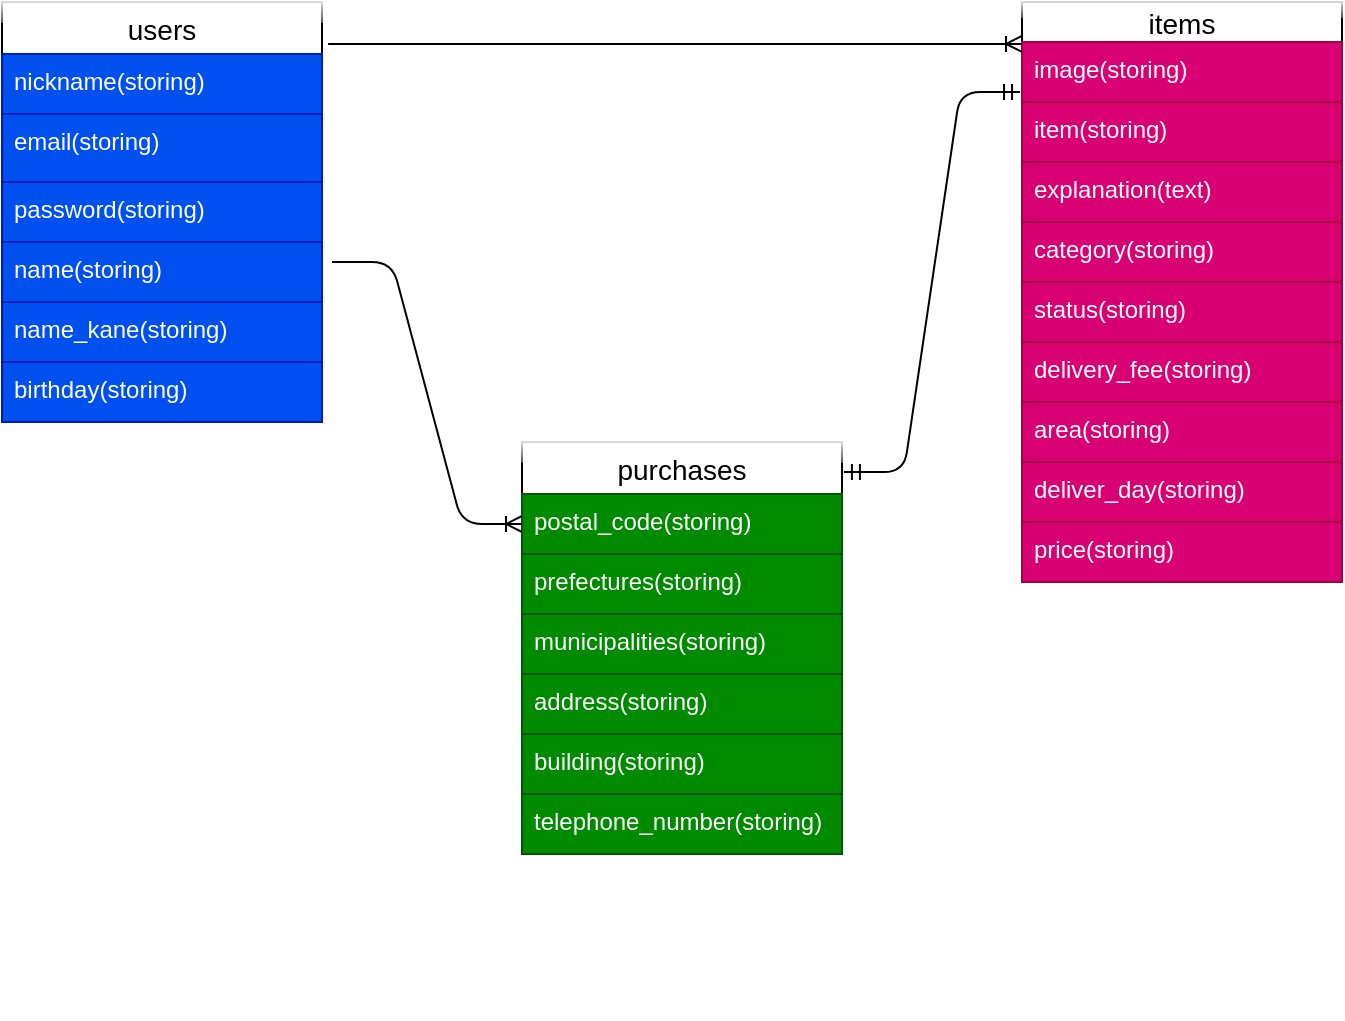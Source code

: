 <mxfile>
    <diagram id="fK0ERflPdSt6uiP2Nvxq" name="ページ1">
        <mxGraphModel dx="728" dy="558" grid="1" gridSize="10" guides="1" tooltips="1" connect="1" arrows="1" fold="1" page="1" pageScale="1" pageWidth="827" pageHeight="1169" background="none" math="0" shadow="0">
            <root>
                <mxCell id="0"/>
                <mxCell id="1" parent="0"/>
                <mxCell id="7" value="users" style="swimlane;fontStyle=0;childLayout=stackLayout;horizontal=1;startSize=26;horizontalStack=0;resizeParent=1;resizeParentMax=0;resizeLast=0;collapsible=1;marginBottom=0;align=center;fontSize=14;glass=1;" parent="1" vertex="1">
                    <mxGeometry x="100" y="40" width="160" height="210" as="geometry"/>
                </mxCell>
                <mxCell id="8" value="nickname(storing)" style="text;strokeColor=#001DBC;fillColor=#0050ef;spacingLeft=4;spacingRight=4;overflow=hidden;rotatable=0;points=[[0,0.5],[1,0.5]];portConstraint=eastwest;fontSize=12;fontColor=#ffffff;" parent="7" vertex="1">
                    <mxGeometry y="26" width="160" height="30" as="geometry"/>
                </mxCell>
                <mxCell id="9" value="email(storing)" style="text;strokeColor=#001DBC;fillColor=#0050ef;spacingLeft=4;spacingRight=4;overflow=hidden;rotatable=0;points=[[0,0.5],[1,0.5]];portConstraint=eastwest;fontSize=12;fontColor=#ffffff;" parent="7" vertex="1">
                    <mxGeometry y="56" width="160" height="34" as="geometry"/>
                </mxCell>
                <mxCell id="23" value="password(storing)&#10;" style="text;strokeColor=#001DBC;fillColor=#0050ef;spacingLeft=4;spacingRight=4;overflow=hidden;rotatable=0;points=[[0,0.5],[1,0.5]];portConstraint=eastwest;fontSize=12;fontColor=#ffffff;" parent="7" vertex="1">
                    <mxGeometry y="90" width="160" height="30" as="geometry"/>
                </mxCell>
                <mxCell id="73" value="name(storing)" style="text;strokeColor=#001DBC;fillColor=#0050ef;spacingLeft=4;spacingRight=4;overflow=hidden;rotatable=0;points=[[0,0.5],[1,0.5]];portConstraint=eastwest;fontSize=12;fontColor=#ffffff;" vertex="1" parent="7">
                    <mxGeometry y="120" width="160" height="30" as="geometry"/>
                </mxCell>
                <mxCell id="79" value="name_kane(storing)" style="text;strokeColor=#001DBC;fillColor=#0050ef;spacingLeft=4;spacingRight=4;overflow=hidden;rotatable=0;points=[[0,0.5],[1,0.5]];portConstraint=eastwest;fontSize=12;fontColor=#ffffff;" vertex="1" parent="7">
                    <mxGeometry y="150" width="160" height="30" as="geometry"/>
                </mxCell>
                <mxCell id="80" value="birthday(storing)" style="text;strokeColor=#001DBC;fillColor=#0050ef;spacingLeft=4;spacingRight=4;overflow=hidden;rotatable=0;points=[[0,0.5],[1,0.5]];portConstraint=eastwest;fontSize=12;fontColor=#ffffff;" vertex="1" parent="7">
                    <mxGeometry y="180" width="160" height="30" as="geometry"/>
                </mxCell>
                <mxCell id="12" value="items" style="swimlane;fontStyle=0;childLayout=stackLayout;horizontal=1;startSize=20;horizontalStack=0;resizeParent=1;resizeParentMax=0;resizeLast=0;collapsible=1;marginBottom=0;align=center;fontSize=14;glass=1;" parent="1" vertex="1">
                    <mxGeometry x="610" y="40" width="160" height="290" as="geometry"/>
                </mxCell>
                <mxCell id="13" value="image(storing)" style="text;strokeColor=#A50040;fillColor=#d80073;spacingLeft=4;spacingRight=4;overflow=hidden;rotatable=0;points=[[0,0.5],[1,0.5]];portConstraint=eastwest;fontSize=12;fontColor=#ffffff;" parent="12" vertex="1">
                    <mxGeometry y="20" width="160" height="30" as="geometry"/>
                </mxCell>
                <mxCell id="14" value="item(storing)" style="text;strokeColor=#A50040;fillColor=#d80073;spacingLeft=4;spacingRight=4;overflow=hidden;rotatable=0;points=[[0,0.5],[1,0.5]];portConstraint=eastwest;fontSize=12;fontColor=#ffffff;" parent="12" vertex="1">
                    <mxGeometry y="50" width="160" height="30" as="geometry"/>
                </mxCell>
                <mxCell id="15" value="explanation(text)" style="text;strokeColor=#A50040;fillColor=#d80073;spacingLeft=4;spacingRight=4;overflow=hidden;rotatable=0;points=[[0,0.5],[1,0.5]];portConstraint=eastwest;fontSize=12;fontColor=#ffffff;" parent="12" vertex="1">
                    <mxGeometry y="80" width="160" height="30" as="geometry"/>
                </mxCell>
                <mxCell id="33" value="category(storing)" style="text;strokeColor=#A50040;fillColor=#d80073;spacingLeft=4;spacingRight=4;overflow=hidden;rotatable=0;points=[[0,0.5],[1,0.5]];portConstraint=eastwest;fontSize=12;fontColor=#ffffff;" parent="12" vertex="1">
                    <mxGeometry y="110" width="160" height="30" as="geometry"/>
                </mxCell>
                <mxCell id="34" value="status(storing)" style="text;strokeColor=#A50040;fillColor=#d80073;spacingLeft=4;spacingRight=4;overflow=hidden;rotatable=0;points=[[0,0.5],[1,0.5]];portConstraint=eastwest;fontSize=12;fontColor=#ffffff;" parent="12" vertex="1">
                    <mxGeometry y="140" width="160" height="30" as="geometry"/>
                </mxCell>
                <mxCell id="35" value="delivery_fee(storing)" style="text;strokeColor=#A50040;fillColor=#d80073;spacingLeft=4;spacingRight=4;overflow=hidden;rotatable=0;points=[[0,0.5],[1,0.5]];portConstraint=eastwest;fontSize=12;fontColor=#ffffff;" parent="12" vertex="1">
                    <mxGeometry y="170" width="160" height="30" as="geometry"/>
                </mxCell>
                <mxCell id="36" value="area(storing)" style="text;strokeColor=#A50040;fillColor=#d80073;spacingLeft=4;spacingRight=4;overflow=hidden;rotatable=0;points=[[0,0.5],[1,0.5]];portConstraint=eastwest;fontSize=12;fontColor=#ffffff;" parent="12" vertex="1">
                    <mxGeometry y="200" width="160" height="30" as="geometry"/>
                </mxCell>
                <mxCell id="38" value="deliver_day(storing)" style="text;strokeColor=#A50040;fillColor=#d80073;spacingLeft=4;spacingRight=4;overflow=hidden;rotatable=0;points=[[0,0.5],[1,0.5]];portConstraint=eastwest;fontSize=12;fontColor=#ffffff;" parent="12" vertex="1">
                    <mxGeometry y="230" width="160" height="30" as="geometry"/>
                </mxCell>
                <mxCell id="39" value="price(storing)" style="text;strokeColor=#A50040;fillColor=#d80073;spacingLeft=4;spacingRight=4;overflow=hidden;rotatable=0;points=[[0,0.5],[1,0.5]];portConstraint=eastwest;fontSize=12;fontColor=#ffffff;" parent="12" vertex="1">
                    <mxGeometry y="260" width="160" height="30" as="geometry"/>
                </mxCell>
                <mxCell id="17" value="purchases" style="swimlane;fontStyle=0;childLayout=stackLayout;horizontal=1;startSize=26;horizontalStack=0;resizeParent=1;resizeParentMax=0;resizeLast=0;collapsible=1;marginBottom=0;align=center;fontSize=14;glass=1;" parent="1" vertex="1">
                    <mxGeometry x="360" y="260" width="160" height="206" as="geometry"/>
                </mxCell>
                <mxCell id="18" value="postal_code(storing)" style="text;strokeColor=#005700;fillColor=#008a00;spacingLeft=4;spacingRight=4;overflow=hidden;rotatable=0;points=[[0,0.5],[1,0.5]];portConstraint=eastwest;fontSize=12;fontColor=#ffffff;" parent="17" vertex="1">
                    <mxGeometry y="26" width="160" height="30" as="geometry"/>
                </mxCell>
                <mxCell id="20" value="prefectures(storing)" style="text;strokeColor=#005700;fillColor=#008a00;spacingLeft=4;spacingRight=4;overflow=hidden;rotatable=0;points=[[0,0.5],[1,0.5]];portConstraint=eastwest;fontSize=12;fontColor=#ffffff;" parent="17" vertex="1">
                    <mxGeometry y="56" width="160" height="30" as="geometry"/>
                </mxCell>
                <mxCell id="42" value="municipalities(storing)" style="text;strokeColor=#005700;fillColor=#008a00;spacingLeft=4;spacingRight=4;overflow=hidden;rotatable=0;points=[[0,0.5],[1,0.5]];portConstraint=eastwest;fontSize=12;fontColor=#ffffff;" parent="17" vertex="1">
                    <mxGeometry y="86" width="160" height="30" as="geometry"/>
                </mxCell>
                <mxCell id="43" value="address(storing)" style="text;strokeColor=#005700;fillColor=#008a00;spacingLeft=4;spacingRight=4;overflow=hidden;rotatable=0;points=[[0,0.5],[1,0.5]];portConstraint=eastwest;fontSize=12;fontColor=#ffffff;" parent="17" vertex="1">
                    <mxGeometry y="116" width="160" height="30" as="geometry"/>
                </mxCell>
                <mxCell id="44" value="building(storing)" style="text;strokeColor=#005700;fillColor=#008a00;spacingLeft=4;spacingRight=4;overflow=hidden;rotatable=0;points=[[0,0.5],[1,0.5]];portConstraint=eastwest;fontSize=12;fontColor=#ffffff;" parent="17" vertex="1">
                    <mxGeometry y="146" width="160" height="30" as="geometry"/>
                </mxCell>
                <mxCell id="45" value="telephone_number(storing)" style="text;strokeColor=#005700;fillColor=#008a00;spacingLeft=4;spacingRight=4;overflow=hidden;rotatable=0;points=[[0,0.5],[1,0.5]];portConstraint=eastwest;fontSize=12;fontColor=#ffffff;" parent="17" vertex="1">
                    <mxGeometry y="176" width="160" height="30" as="geometry"/>
                </mxCell>
                <mxCell id="46" value="" style="edgeStyle=entityRelationEdgeStyle;fontSize=12;html=1;endArrow=ERoneToMany;entryX=0;entryY=0.5;entryDx=0;entryDy=0;" parent="1" target="18" edge="1">
                    <mxGeometry width="100" height="100" relative="1" as="geometry">
                        <mxPoint x="265" y="170" as="sourcePoint"/>
                        <mxPoint x="254" y="310" as="targetPoint"/>
                    </mxGeometry>
                </mxCell>
                <mxCell id="61" value="" style="shape=partialRectangle;connectable=0;fillColor=none;top=0;left=0;bottom=0;right=0;align=left;spacingLeft=6;overflow=hidden;" vertex="1" parent="1">
                    <mxGeometry x="110" y="518" width="150" height="30" as="geometry"/>
                </mxCell>
                <mxCell id="81" value="" style="edgeStyle=entityRelationEdgeStyle;fontSize=12;html=1;endArrow=ERoneToMany;exitX=1.019;exitY=-0.167;exitDx=0;exitDy=0;exitPerimeter=0;entryX=0;entryY=0.033;entryDx=0;entryDy=0;entryPerimeter=0;" edge="1" parent="1" source="8" target="13">
                    <mxGeometry width="100" height="100" relative="1" as="geometry">
                        <mxPoint x="270" y="110" as="sourcePoint"/>
                        <mxPoint x="450" y="230" as="targetPoint"/>
                    </mxGeometry>
                </mxCell>
                <mxCell id="82" value="" style="edgeStyle=entityRelationEdgeStyle;fontSize=12;html=1;endArrow=ERmandOne;startArrow=ERmandOne;exitX=1.006;exitY=0.073;exitDx=0;exitDy=0;exitPerimeter=0;entryX=-0.006;entryY=-0.167;entryDx=0;entryDy=0;entryPerimeter=0;" edge="1" parent="1" source="17" target="14">
                    <mxGeometry width="100" height="100" relative="1" as="geometry">
                        <mxPoint x="500" y="310" as="sourcePoint"/>
                        <mxPoint x="600" y="90" as="targetPoint"/>
                    </mxGeometry>
                </mxCell>
            </root>
        </mxGraphModel>
    </diagram>
</mxfile>